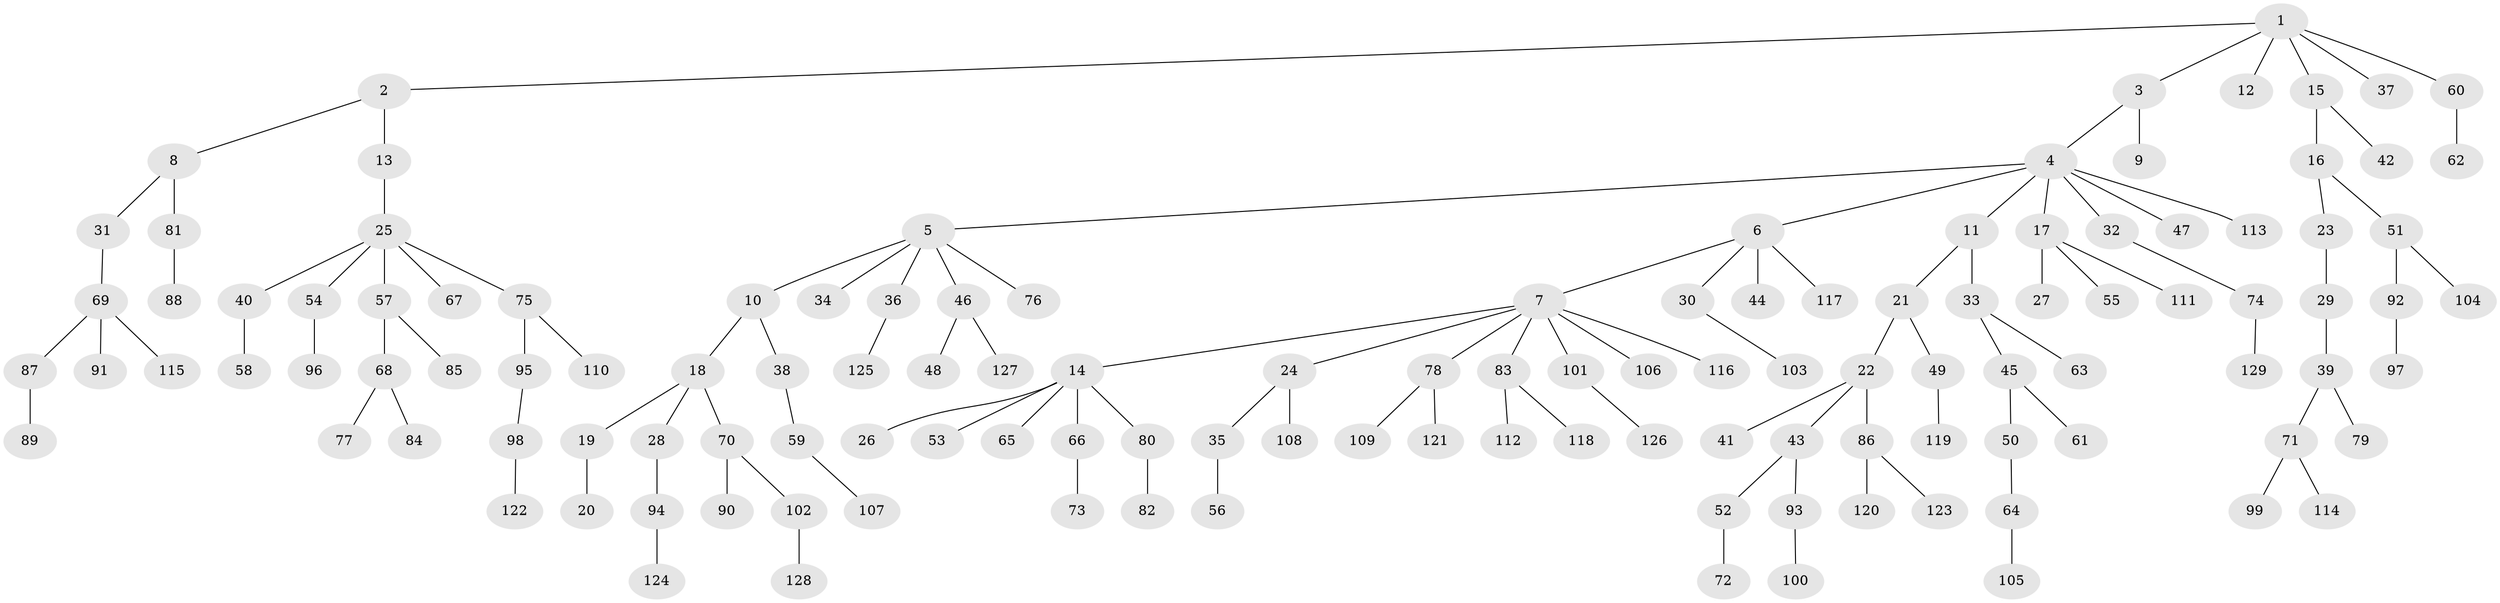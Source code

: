 // coarse degree distribution, {3: 0.09615384615384616, 2: 0.28846153846153844, 5: 0.038461538461538464, 4: 0.07692307692307693, 6: 0.019230769230769232, 1: 0.4807692307692308}
// Generated by graph-tools (version 1.1) at 2025/51/03/04/25 22:51:34]
// undirected, 129 vertices, 128 edges
graph export_dot {
  node [color=gray90,style=filled];
  1;
  2;
  3;
  4;
  5;
  6;
  7;
  8;
  9;
  10;
  11;
  12;
  13;
  14;
  15;
  16;
  17;
  18;
  19;
  20;
  21;
  22;
  23;
  24;
  25;
  26;
  27;
  28;
  29;
  30;
  31;
  32;
  33;
  34;
  35;
  36;
  37;
  38;
  39;
  40;
  41;
  42;
  43;
  44;
  45;
  46;
  47;
  48;
  49;
  50;
  51;
  52;
  53;
  54;
  55;
  56;
  57;
  58;
  59;
  60;
  61;
  62;
  63;
  64;
  65;
  66;
  67;
  68;
  69;
  70;
  71;
  72;
  73;
  74;
  75;
  76;
  77;
  78;
  79;
  80;
  81;
  82;
  83;
  84;
  85;
  86;
  87;
  88;
  89;
  90;
  91;
  92;
  93;
  94;
  95;
  96;
  97;
  98;
  99;
  100;
  101;
  102;
  103;
  104;
  105;
  106;
  107;
  108;
  109;
  110;
  111;
  112;
  113;
  114;
  115;
  116;
  117;
  118;
  119;
  120;
  121;
  122;
  123;
  124;
  125;
  126;
  127;
  128;
  129;
  1 -- 2;
  1 -- 3;
  1 -- 12;
  1 -- 15;
  1 -- 37;
  1 -- 60;
  2 -- 8;
  2 -- 13;
  3 -- 4;
  3 -- 9;
  4 -- 5;
  4 -- 6;
  4 -- 11;
  4 -- 17;
  4 -- 32;
  4 -- 47;
  4 -- 113;
  5 -- 10;
  5 -- 34;
  5 -- 36;
  5 -- 46;
  5 -- 76;
  6 -- 7;
  6 -- 30;
  6 -- 44;
  6 -- 117;
  7 -- 14;
  7 -- 24;
  7 -- 78;
  7 -- 83;
  7 -- 101;
  7 -- 106;
  7 -- 116;
  8 -- 31;
  8 -- 81;
  10 -- 18;
  10 -- 38;
  11 -- 21;
  11 -- 33;
  13 -- 25;
  14 -- 26;
  14 -- 53;
  14 -- 65;
  14 -- 66;
  14 -- 80;
  15 -- 16;
  15 -- 42;
  16 -- 23;
  16 -- 51;
  17 -- 27;
  17 -- 55;
  17 -- 111;
  18 -- 19;
  18 -- 28;
  18 -- 70;
  19 -- 20;
  21 -- 22;
  21 -- 49;
  22 -- 41;
  22 -- 43;
  22 -- 86;
  23 -- 29;
  24 -- 35;
  24 -- 108;
  25 -- 40;
  25 -- 54;
  25 -- 57;
  25 -- 67;
  25 -- 75;
  28 -- 94;
  29 -- 39;
  30 -- 103;
  31 -- 69;
  32 -- 74;
  33 -- 45;
  33 -- 63;
  35 -- 56;
  36 -- 125;
  38 -- 59;
  39 -- 71;
  39 -- 79;
  40 -- 58;
  43 -- 52;
  43 -- 93;
  45 -- 50;
  45 -- 61;
  46 -- 48;
  46 -- 127;
  49 -- 119;
  50 -- 64;
  51 -- 92;
  51 -- 104;
  52 -- 72;
  54 -- 96;
  57 -- 68;
  57 -- 85;
  59 -- 107;
  60 -- 62;
  64 -- 105;
  66 -- 73;
  68 -- 77;
  68 -- 84;
  69 -- 87;
  69 -- 91;
  69 -- 115;
  70 -- 90;
  70 -- 102;
  71 -- 99;
  71 -- 114;
  74 -- 129;
  75 -- 95;
  75 -- 110;
  78 -- 109;
  78 -- 121;
  80 -- 82;
  81 -- 88;
  83 -- 112;
  83 -- 118;
  86 -- 120;
  86 -- 123;
  87 -- 89;
  92 -- 97;
  93 -- 100;
  94 -- 124;
  95 -- 98;
  98 -- 122;
  101 -- 126;
  102 -- 128;
}
